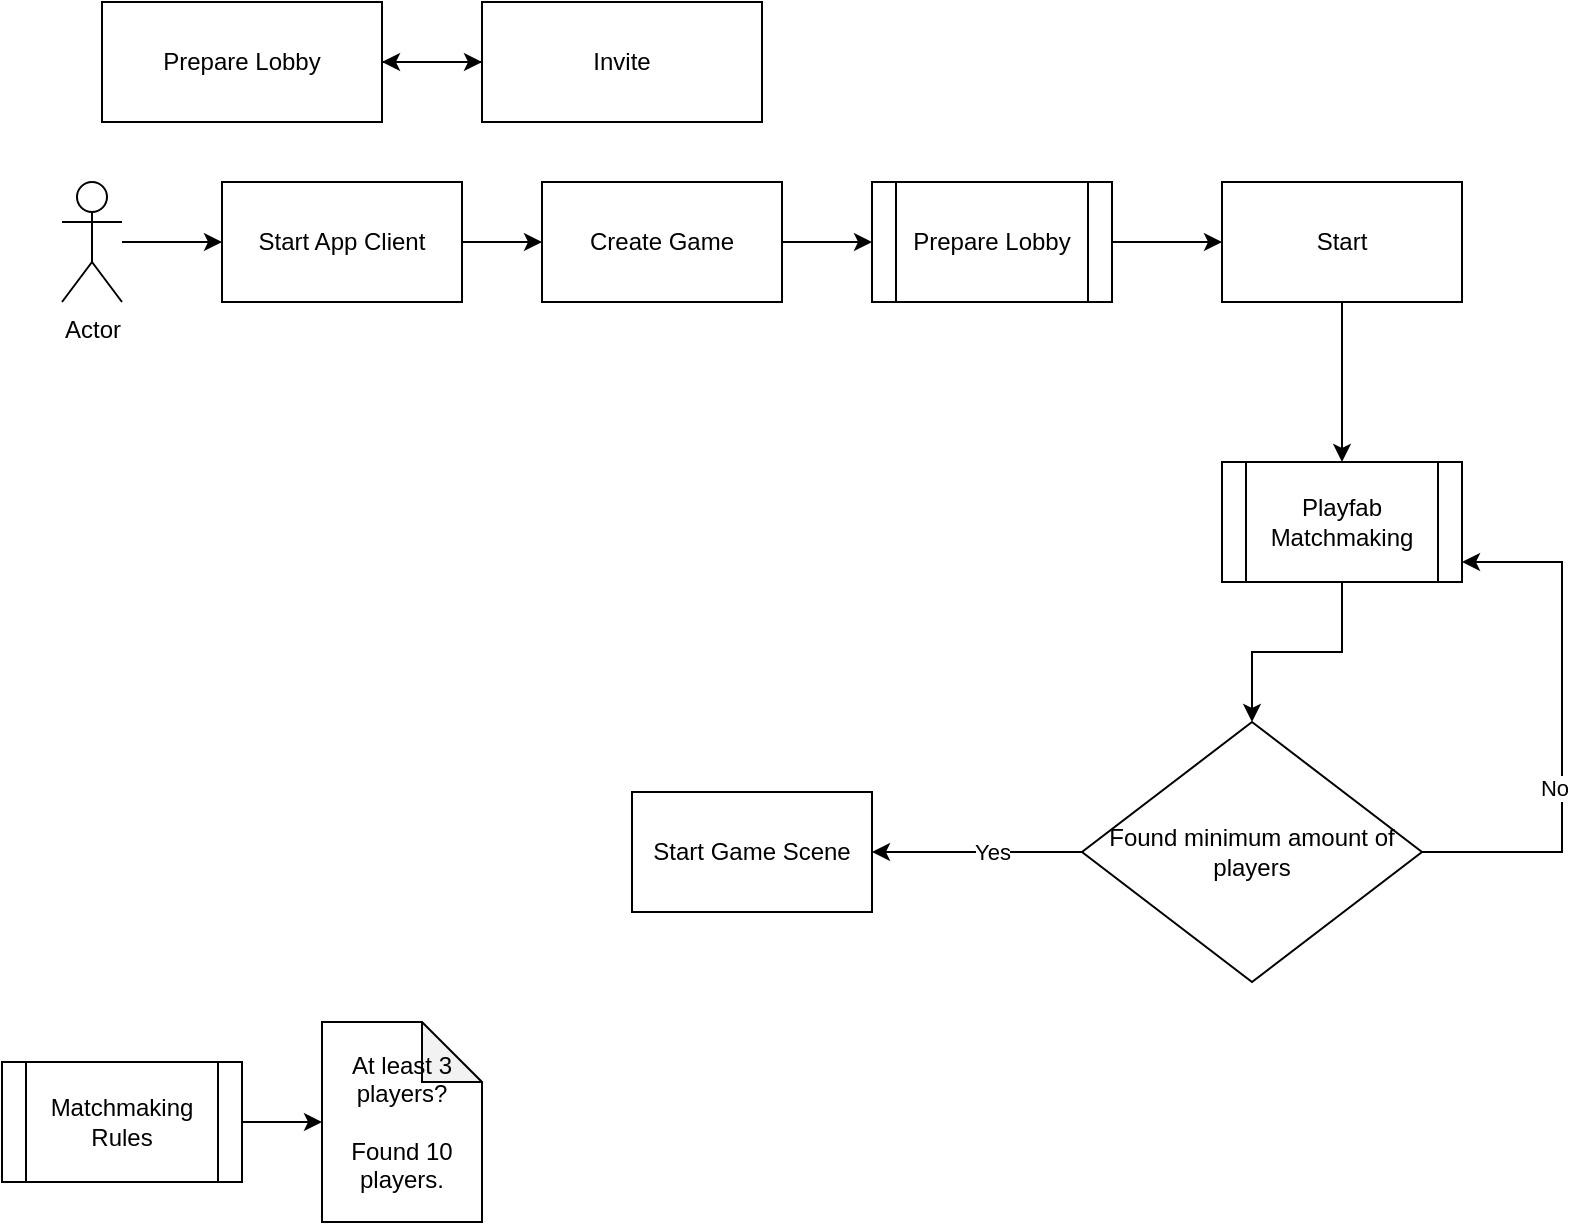 <mxfile version="14.4.4" type="github">
  <diagram id="seSL-E3JKfU5rSVU0nJT" name="Page-1">
    <mxGraphModel dx="1422" dy="762" grid="1" gridSize="10" guides="1" tooltips="1" connect="1" arrows="1" fold="1" page="1" pageScale="1" pageWidth="850" pageHeight="1100" math="0" shadow="0">
      <root>
        <mxCell id="0" />
        <mxCell id="1" parent="0" />
        <mxCell id="FNJFrBAfivQRf0GqRdr6-10" value="" style="edgeStyle=orthogonalEdgeStyle;rounded=0;orthogonalLoop=1;jettySize=auto;html=1;" edge="1" parent="1" source="FNJFrBAfivQRf0GqRdr6-1" target="FNJFrBAfivQRf0GqRdr6-9">
          <mxGeometry relative="1" as="geometry" />
        </mxCell>
        <mxCell id="FNJFrBAfivQRf0GqRdr6-1" value="Prepare Lobby" style="rounded=0;whiteSpace=wrap;html=1;" vertex="1" parent="1">
          <mxGeometry x="70" y="30" width="140" height="60" as="geometry" />
        </mxCell>
        <mxCell id="FNJFrBAfivQRf0GqRdr6-6" style="edgeStyle=orthogonalEdgeStyle;rounded=0;orthogonalLoop=1;jettySize=auto;html=1;" edge="1" parent="1" source="FNJFrBAfivQRf0GqRdr6-2" target="FNJFrBAfivQRf0GqRdr6-5">
          <mxGeometry relative="1" as="geometry" />
        </mxCell>
        <mxCell id="FNJFrBAfivQRf0GqRdr6-2" value="Start App Client" style="rounded=0;whiteSpace=wrap;html=1;" vertex="1" parent="1">
          <mxGeometry x="130" y="120" width="120" height="60" as="geometry" />
        </mxCell>
        <mxCell id="FNJFrBAfivQRf0GqRdr6-4" style="edgeStyle=orthogonalEdgeStyle;rounded=0;orthogonalLoop=1;jettySize=auto;html=1;" edge="1" parent="1" source="FNJFrBAfivQRf0GqRdr6-3" target="FNJFrBAfivQRf0GqRdr6-2">
          <mxGeometry relative="1" as="geometry" />
        </mxCell>
        <mxCell id="FNJFrBAfivQRf0GqRdr6-3" value="Actor" style="shape=umlActor;verticalLabelPosition=bottom;verticalAlign=top;html=1;outlineConnect=0;" vertex="1" parent="1">
          <mxGeometry x="50" y="120" width="30" height="60" as="geometry" />
        </mxCell>
        <mxCell id="FNJFrBAfivQRf0GqRdr6-8" value="" style="edgeStyle=orthogonalEdgeStyle;rounded=0;orthogonalLoop=1;jettySize=auto;html=1;entryX=0;entryY=0.5;entryDx=0;entryDy=0;" edge="1" parent="1" source="FNJFrBAfivQRf0GqRdr6-5" target="FNJFrBAfivQRf0GqRdr6-18">
          <mxGeometry relative="1" as="geometry">
            <mxPoint x="455" y="150" as="targetPoint" />
          </mxGeometry>
        </mxCell>
        <mxCell id="FNJFrBAfivQRf0GqRdr6-5" value="Create Game" style="rounded=0;whiteSpace=wrap;html=1;" vertex="1" parent="1">
          <mxGeometry x="290" y="120" width="120" height="60" as="geometry" />
        </mxCell>
        <mxCell id="FNJFrBAfivQRf0GqRdr6-15" style="edgeStyle=orthogonalEdgeStyle;rounded=0;orthogonalLoop=1;jettySize=auto;html=1;" edge="1" parent="1" source="FNJFrBAfivQRf0GqRdr6-9" target="FNJFrBAfivQRf0GqRdr6-1">
          <mxGeometry relative="1" as="geometry" />
        </mxCell>
        <mxCell id="FNJFrBAfivQRf0GqRdr6-9" value="Invite" style="rounded=0;whiteSpace=wrap;html=1;" vertex="1" parent="1">
          <mxGeometry x="260" y="30" width="140" height="60" as="geometry" />
        </mxCell>
        <mxCell id="FNJFrBAfivQRf0GqRdr6-21" value="" style="edgeStyle=orthogonalEdgeStyle;rounded=0;orthogonalLoop=1;jettySize=auto;html=1;" edge="1" parent="1" source="FNJFrBAfivQRf0GqRdr6-16" target="FNJFrBAfivQRf0GqRdr6-20">
          <mxGeometry relative="1" as="geometry" />
        </mxCell>
        <mxCell id="FNJFrBAfivQRf0GqRdr6-16" value="Start" style="rounded=0;whiteSpace=wrap;html=1;" vertex="1" parent="1">
          <mxGeometry x="630" y="120" width="120" height="60" as="geometry" />
        </mxCell>
        <mxCell id="FNJFrBAfivQRf0GqRdr6-19" value="" style="edgeStyle=orthogonalEdgeStyle;rounded=0;orthogonalLoop=1;jettySize=auto;html=1;exitX=1;exitY=0.5;exitDx=0;exitDy=0;" edge="1" parent="1" source="FNJFrBAfivQRf0GqRdr6-18" target="FNJFrBAfivQRf0GqRdr6-16">
          <mxGeometry relative="1" as="geometry" />
        </mxCell>
        <mxCell id="FNJFrBAfivQRf0GqRdr6-18" value="&lt;span&gt;Prepare Lobby&lt;/span&gt;" style="shape=process;whiteSpace=wrap;html=1;backgroundOutline=1;" vertex="1" parent="1">
          <mxGeometry x="455" y="120" width="120" height="60" as="geometry" />
        </mxCell>
        <mxCell id="FNJFrBAfivQRf0GqRdr6-23" value="" style="edgeStyle=orthogonalEdgeStyle;rounded=0;orthogonalLoop=1;jettySize=auto;html=1;" edge="1" parent="1" source="FNJFrBAfivQRf0GqRdr6-20" target="FNJFrBAfivQRf0GqRdr6-22">
          <mxGeometry relative="1" as="geometry" />
        </mxCell>
        <mxCell id="FNJFrBAfivQRf0GqRdr6-20" value="Playfab Matchmaking" style="shape=process;whiteSpace=wrap;html=1;backgroundOutline=1;rounded=0;" vertex="1" parent="1">
          <mxGeometry x="630" y="260" width="120" height="60" as="geometry" />
        </mxCell>
        <mxCell id="FNJFrBAfivQRf0GqRdr6-24" style="edgeStyle=orthogonalEdgeStyle;rounded=0;orthogonalLoop=1;jettySize=auto;html=1;" edge="1" parent="1" source="FNJFrBAfivQRf0GqRdr6-22">
          <mxGeometry relative="1" as="geometry">
            <mxPoint x="750" y="310" as="targetPoint" />
            <Array as="points">
              <mxPoint x="800" y="455" />
              <mxPoint x="800" y="310" />
              <mxPoint x="750" y="310" />
            </Array>
          </mxGeometry>
        </mxCell>
        <mxCell id="FNJFrBAfivQRf0GqRdr6-25" value="No" style="edgeLabel;html=1;align=center;verticalAlign=middle;resizable=0;points=[];" vertex="1" connectable="0" parent="FNJFrBAfivQRf0GqRdr6-24">
          <mxGeometry x="-0.23" y="4" relative="1" as="geometry">
            <mxPoint as="offset" />
          </mxGeometry>
        </mxCell>
        <mxCell id="FNJFrBAfivQRf0GqRdr6-27" value="" style="edgeStyle=orthogonalEdgeStyle;rounded=0;orthogonalLoop=1;jettySize=auto;html=1;" edge="1" parent="1" source="FNJFrBAfivQRf0GqRdr6-22" target="FNJFrBAfivQRf0GqRdr6-26">
          <mxGeometry relative="1" as="geometry" />
        </mxCell>
        <mxCell id="FNJFrBAfivQRf0GqRdr6-29" value="Yes" style="edgeLabel;html=1;align=center;verticalAlign=middle;resizable=0;points=[];" vertex="1" connectable="0" parent="FNJFrBAfivQRf0GqRdr6-27">
          <mxGeometry x="0.295" y="3" relative="1" as="geometry">
            <mxPoint x="23" y="-3" as="offset" />
          </mxGeometry>
        </mxCell>
        <mxCell id="FNJFrBAfivQRf0GqRdr6-22" value="Found minimum amount of players" style="rhombus;whiteSpace=wrap;html=1;rounded=0;" vertex="1" parent="1">
          <mxGeometry x="560" y="390" width="170" height="130" as="geometry" />
        </mxCell>
        <mxCell id="FNJFrBAfivQRf0GqRdr6-26" value="Start Game Scene" style="whiteSpace=wrap;html=1;rounded=0;" vertex="1" parent="1">
          <mxGeometry x="335" y="425" width="120" height="60" as="geometry" />
        </mxCell>
        <mxCell id="FNJFrBAfivQRf0GqRdr6-32" style="edgeStyle=orthogonalEdgeStyle;rounded=0;orthogonalLoop=1;jettySize=auto;html=1;exitX=1;exitY=0.5;exitDx=0;exitDy=0;" edge="1" parent="1" source="FNJFrBAfivQRf0GqRdr6-30" target="FNJFrBAfivQRf0GqRdr6-31">
          <mxGeometry relative="1" as="geometry" />
        </mxCell>
        <mxCell id="FNJFrBAfivQRf0GqRdr6-30" value="Matchmaking Rules" style="shape=process;whiteSpace=wrap;html=1;backgroundOutline=1;" vertex="1" parent="1">
          <mxGeometry x="20" y="560" width="120" height="60" as="geometry" />
        </mxCell>
        <mxCell id="FNJFrBAfivQRf0GqRdr6-31" value="At least 3 players?&lt;br&gt;&lt;br&gt;Found 10 players." style="shape=note;whiteSpace=wrap;html=1;backgroundOutline=1;darkOpacity=0.05;" vertex="1" parent="1">
          <mxGeometry x="180" y="540" width="80" height="100" as="geometry" />
        </mxCell>
      </root>
    </mxGraphModel>
  </diagram>
</mxfile>
